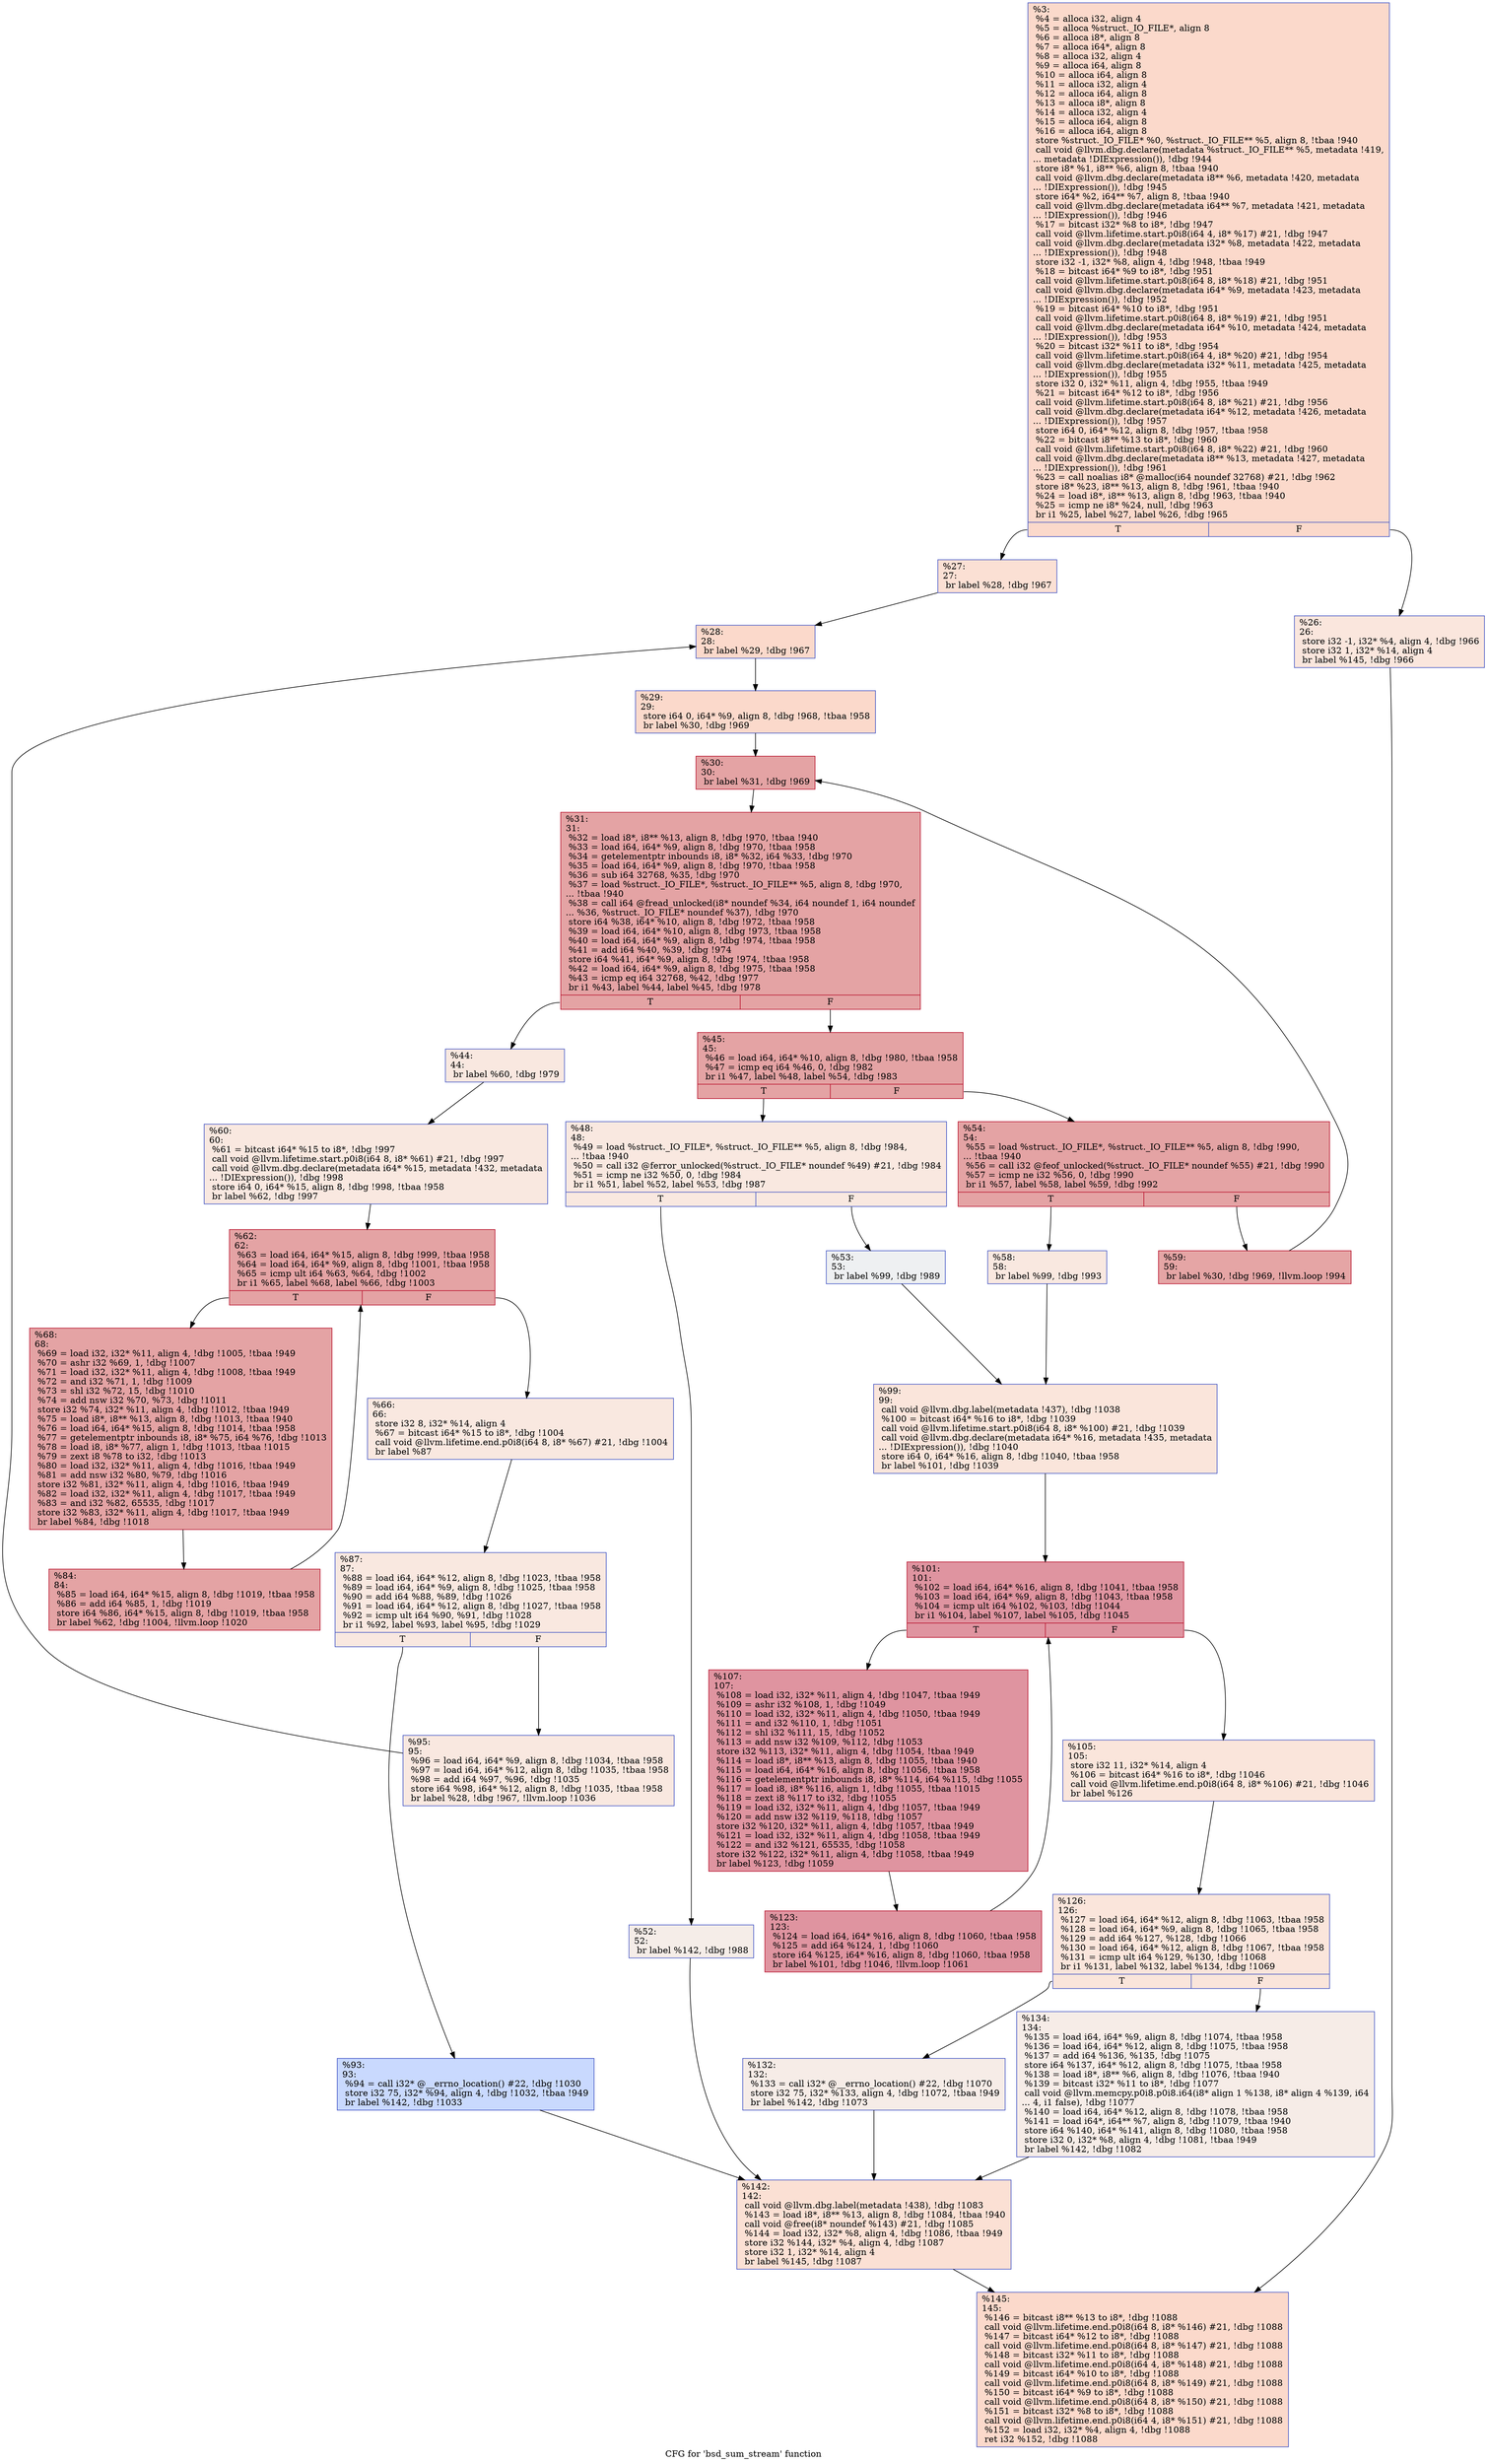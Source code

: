 digraph "CFG for 'bsd_sum_stream' function" {
	label="CFG for 'bsd_sum_stream' function";

	Node0x110e540 [shape=record,color="#3d50c3ff", style=filled, fillcolor="#f7a88970",label="{%3:\l  %4 = alloca i32, align 4\l  %5 = alloca %struct._IO_FILE*, align 8\l  %6 = alloca i8*, align 8\l  %7 = alloca i64*, align 8\l  %8 = alloca i32, align 4\l  %9 = alloca i64, align 8\l  %10 = alloca i64, align 8\l  %11 = alloca i32, align 4\l  %12 = alloca i64, align 8\l  %13 = alloca i8*, align 8\l  %14 = alloca i32, align 4\l  %15 = alloca i64, align 8\l  %16 = alloca i64, align 8\l  store %struct._IO_FILE* %0, %struct._IO_FILE** %5, align 8, !tbaa !940\l  call void @llvm.dbg.declare(metadata %struct._IO_FILE** %5, metadata !419,\l... metadata !DIExpression()), !dbg !944\l  store i8* %1, i8** %6, align 8, !tbaa !940\l  call void @llvm.dbg.declare(metadata i8** %6, metadata !420, metadata\l... !DIExpression()), !dbg !945\l  store i64* %2, i64** %7, align 8, !tbaa !940\l  call void @llvm.dbg.declare(metadata i64** %7, metadata !421, metadata\l... !DIExpression()), !dbg !946\l  %17 = bitcast i32* %8 to i8*, !dbg !947\l  call void @llvm.lifetime.start.p0i8(i64 4, i8* %17) #21, !dbg !947\l  call void @llvm.dbg.declare(metadata i32* %8, metadata !422, metadata\l... !DIExpression()), !dbg !948\l  store i32 -1, i32* %8, align 4, !dbg !948, !tbaa !949\l  %18 = bitcast i64* %9 to i8*, !dbg !951\l  call void @llvm.lifetime.start.p0i8(i64 8, i8* %18) #21, !dbg !951\l  call void @llvm.dbg.declare(metadata i64* %9, metadata !423, metadata\l... !DIExpression()), !dbg !952\l  %19 = bitcast i64* %10 to i8*, !dbg !951\l  call void @llvm.lifetime.start.p0i8(i64 8, i8* %19) #21, !dbg !951\l  call void @llvm.dbg.declare(metadata i64* %10, metadata !424, metadata\l... !DIExpression()), !dbg !953\l  %20 = bitcast i32* %11 to i8*, !dbg !954\l  call void @llvm.lifetime.start.p0i8(i64 4, i8* %20) #21, !dbg !954\l  call void @llvm.dbg.declare(metadata i32* %11, metadata !425, metadata\l... !DIExpression()), !dbg !955\l  store i32 0, i32* %11, align 4, !dbg !955, !tbaa !949\l  %21 = bitcast i64* %12 to i8*, !dbg !956\l  call void @llvm.lifetime.start.p0i8(i64 8, i8* %21) #21, !dbg !956\l  call void @llvm.dbg.declare(metadata i64* %12, metadata !426, metadata\l... !DIExpression()), !dbg !957\l  store i64 0, i64* %12, align 8, !dbg !957, !tbaa !958\l  %22 = bitcast i8** %13 to i8*, !dbg !960\l  call void @llvm.lifetime.start.p0i8(i64 8, i8* %22) #21, !dbg !960\l  call void @llvm.dbg.declare(metadata i8** %13, metadata !427, metadata\l... !DIExpression()), !dbg !961\l  %23 = call noalias i8* @malloc(i64 noundef 32768) #21, !dbg !962\l  store i8* %23, i8** %13, align 8, !dbg !961, !tbaa !940\l  %24 = load i8*, i8** %13, align 8, !dbg !963, !tbaa !940\l  %25 = icmp ne i8* %24, null, !dbg !963\l  br i1 %25, label %27, label %26, !dbg !965\l|{<s0>T|<s1>F}}"];
	Node0x110e540:s0 -> Node0x11495b0;
	Node0x110e540:s1 -> Node0x1149560;
	Node0x1149560 [shape=record,color="#3d50c3ff", style=filled, fillcolor="#f3c7b170",label="{%26:\l26:                                               \l  store i32 -1, i32* %4, align 4, !dbg !966\l  store i32 1, i32* %14, align 4\l  br label %145, !dbg !966\l}"];
	Node0x1149560 -> Node0x1149f10;
	Node0x11495b0 [shape=record,color="#3d50c3ff", style=filled, fillcolor="#f7b99e70",label="{%27:\l27:                                               \l  br label %28, !dbg !967\l}"];
	Node0x11495b0 -> Node0x1149600;
	Node0x1149600 [shape=record,color="#3d50c3ff", style=filled, fillcolor="#f7a88970",label="{%28:\l28:                                               \l  br label %29, !dbg !967\l}"];
	Node0x1149600 -> Node0x1149650;
	Node0x1149650 [shape=record,color="#3d50c3ff", style=filled, fillcolor="#f7a88970",label="{%29:\l29:                                               \l  store i64 0, i64* %9, align 8, !dbg !968, !tbaa !958\l  br label %30, !dbg !969\l}"];
	Node0x1149650 -> Node0x11496a0;
	Node0x11496a0 [shape=record,color="#b70d28ff", style=filled, fillcolor="#c32e3170",label="{%30:\l30:                                               \l  br label %31, !dbg !969\l}"];
	Node0x11496a0 -> Node0x11496f0;
	Node0x11496f0 [shape=record,color="#b70d28ff", style=filled, fillcolor="#c32e3170",label="{%31:\l31:                                               \l  %32 = load i8*, i8** %13, align 8, !dbg !970, !tbaa !940\l  %33 = load i64, i64* %9, align 8, !dbg !970, !tbaa !958\l  %34 = getelementptr inbounds i8, i8* %32, i64 %33, !dbg !970\l  %35 = load i64, i64* %9, align 8, !dbg !970, !tbaa !958\l  %36 = sub i64 32768, %35, !dbg !970\l  %37 = load %struct._IO_FILE*, %struct._IO_FILE** %5, align 8, !dbg !970,\l... !tbaa !940\l  %38 = call i64 @fread_unlocked(i8* noundef %34, i64 noundef 1, i64 noundef\l... %36, %struct._IO_FILE* noundef %37), !dbg !970\l  store i64 %38, i64* %10, align 8, !dbg !972, !tbaa !958\l  %39 = load i64, i64* %10, align 8, !dbg !973, !tbaa !958\l  %40 = load i64, i64* %9, align 8, !dbg !974, !tbaa !958\l  %41 = add i64 %40, %39, !dbg !974\l  store i64 %41, i64* %9, align 8, !dbg !974, !tbaa !958\l  %42 = load i64, i64* %9, align 8, !dbg !975, !tbaa !958\l  %43 = icmp eq i64 32768, %42, !dbg !977\l  br i1 %43, label %44, label %45, !dbg !978\l|{<s0>T|<s1>F}}"];
	Node0x11496f0:s0 -> Node0x1149740;
	Node0x11496f0:s1 -> Node0x1149790;
	Node0x1149740 [shape=record,color="#3d50c3ff", style=filled, fillcolor="#f1ccb870",label="{%44:\l44:                                               \l  br label %60, !dbg !979\l}"];
	Node0x1149740 -> Node0x11499c0;
	Node0x1149790 [shape=record,color="#b70d28ff", style=filled, fillcolor="#c32e3170",label="{%45:\l45:                                               \l  %46 = load i64, i64* %10, align 8, !dbg !980, !tbaa !958\l  %47 = icmp eq i64 %46, 0, !dbg !982\l  br i1 %47, label %48, label %54, !dbg !983\l|{<s0>T|<s1>F}}"];
	Node0x1149790:s0 -> Node0x11497e0;
	Node0x1149790:s1 -> Node0x11498d0;
	Node0x11497e0 [shape=record,color="#3d50c3ff", style=filled, fillcolor="#f1ccb870",label="{%48:\l48:                                               \l  %49 = load %struct._IO_FILE*, %struct._IO_FILE** %5, align 8, !dbg !984,\l... !tbaa !940\l  %50 = call i32 @ferror_unlocked(%struct._IO_FILE* noundef %49) #21, !dbg !984\l  %51 = icmp ne i32 %50, 0, !dbg !984\l  br i1 %51, label %52, label %53, !dbg !987\l|{<s0>T|<s1>F}}"];
	Node0x11497e0:s0 -> Node0x1149830;
	Node0x11497e0:s1 -> Node0x1149880;
	Node0x1149830 [shape=record,color="#3d50c3ff", style=filled, fillcolor="#e8d6cc70",label="{%52:\l52:                                               \l  br label %142, !dbg !988\l}"];
	Node0x1149830 -> Node0x1149ec0;
	Node0x1149880 [shape=record,color="#3d50c3ff", style=filled, fillcolor="#d9dce170",label="{%53:\l53:                                               \l  br label %99, !dbg !989\l}"];
	Node0x1149880 -> Node0x1149c40;
	Node0x11498d0 [shape=record,color="#b70d28ff", style=filled, fillcolor="#c32e3170",label="{%54:\l54:                                               \l  %55 = load %struct._IO_FILE*, %struct._IO_FILE** %5, align 8, !dbg !990,\l... !tbaa !940\l  %56 = call i32 @feof_unlocked(%struct._IO_FILE* noundef %55) #21, !dbg !990\l  %57 = icmp ne i32 %56, 0, !dbg !990\l  br i1 %57, label %58, label %59, !dbg !992\l|{<s0>T|<s1>F}}"];
	Node0x11498d0:s0 -> Node0x1149920;
	Node0x11498d0:s1 -> Node0x1149970;
	Node0x1149920 [shape=record,color="#3d50c3ff", style=filled, fillcolor="#f1ccb870",label="{%58:\l58:                                               \l  br label %99, !dbg !993\l}"];
	Node0x1149920 -> Node0x1149c40;
	Node0x1149970 [shape=record,color="#b70d28ff", style=filled, fillcolor="#c5333470",label="{%59:\l59:                                               \l  br label %30, !dbg !969, !llvm.loop !994\l}"];
	Node0x1149970 -> Node0x11496a0;
	Node0x11499c0 [shape=record,color="#3d50c3ff", style=filled, fillcolor="#f1ccb870",label="{%60:\l60:                                               \l  %61 = bitcast i64* %15 to i8*, !dbg !997\l  call void @llvm.lifetime.start.p0i8(i64 8, i8* %61) #21, !dbg !997\l  call void @llvm.dbg.declare(metadata i64* %15, metadata !432, metadata\l... !DIExpression()), !dbg !998\l  store i64 0, i64* %15, align 8, !dbg !998, !tbaa !958\l  br label %62, !dbg !997\l}"];
	Node0x11499c0 -> Node0x1149a10;
	Node0x1149a10 [shape=record,color="#b70d28ff", style=filled, fillcolor="#c32e3170",label="{%62:\l62:                                               \l  %63 = load i64, i64* %15, align 8, !dbg !999, !tbaa !958\l  %64 = load i64, i64* %9, align 8, !dbg !1001, !tbaa !958\l  %65 = icmp ult i64 %63, %64, !dbg !1002\l  br i1 %65, label %68, label %66, !dbg !1003\l|{<s0>T|<s1>F}}"];
	Node0x1149a10:s0 -> Node0x1149ab0;
	Node0x1149a10:s1 -> Node0x1149a60;
	Node0x1149a60 [shape=record,color="#3d50c3ff", style=filled, fillcolor="#f1ccb870",label="{%66:\l66:                                               \l  store i32 8, i32* %14, align 4\l  %67 = bitcast i64* %15 to i8*, !dbg !1004\l  call void @llvm.lifetime.end.p0i8(i64 8, i8* %67) #21, !dbg !1004\l  br label %87\l}"];
	Node0x1149a60 -> Node0x1149b50;
	Node0x1149ab0 [shape=record,color="#b70d28ff", style=filled, fillcolor="#c32e3170",label="{%68:\l68:                                               \l  %69 = load i32, i32* %11, align 4, !dbg !1005, !tbaa !949\l  %70 = ashr i32 %69, 1, !dbg !1007\l  %71 = load i32, i32* %11, align 4, !dbg !1008, !tbaa !949\l  %72 = and i32 %71, 1, !dbg !1009\l  %73 = shl i32 %72, 15, !dbg !1010\l  %74 = add nsw i32 %70, %73, !dbg !1011\l  store i32 %74, i32* %11, align 4, !dbg !1012, !tbaa !949\l  %75 = load i8*, i8** %13, align 8, !dbg !1013, !tbaa !940\l  %76 = load i64, i64* %15, align 8, !dbg !1014, !tbaa !958\l  %77 = getelementptr inbounds i8, i8* %75, i64 %76, !dbg !1013\l  %78 = load i8, i8* %77, align 1, !dbg !1013, !tbaa !1015\l  %79 = zext i8 %78 to i32, !dbg !1013\l  %80 = load i32, i32* %11, align 4, !dbg !1016, !tbaa !949\l  %81 = add nsw i32 %80, %79, !dbg !1016\l  store i32 %81, i32* %11, align 4, !dbg !1016, !tbaa !949\l  %82 = load i32, i32* %11, align 4, !dbg !1017, !tbaa !949\l  %83 = and i32 %82, 65535, !dbg !1017\l  store i32 %83, i32* %11, align 4, !dbg !1017, !tbaa !949\l  br label %84, !dbg !1018\l}"];
	Node0x1149ab0 -> Node0x1149b00;
	Node0x1149b00 [shape=record,color="#b70d28ff", style=filled, fillcolor="#c32e3170",label="{%84:\l84:                                               \l  %85 = load i64, i64* %15, align 8, !dbg !1019, !tbaa !958\l  %86 = add i64 %85, 1, !dbg !1019\l  store i64 %86, i64* %15, align 8, !dbg !1019, !tbaa !958\l  br label %62, !dbg !1004, !llvm.loop !1020\l}"];
	Node0x1149b00 -> Node0x1149a10;
	Node0x1149b50 [shape=record,color="#3d50c3ff", style=filled, fillcolor="#f1ccb870",label="{%87:\l87:                                               \l  %88 = load i64, i64* %12, align 8, !dbg !1023, !tbaa !958\l  %89 = load i64, i64* %9, align 8, !dbg !1025, !tbaa !958\l  %90 = add i64 %88, %89, !dbg !1026\l  %91 = load i64, i64* %12, align 8, !dbg !1027, !tbaa !958\l  %92 = icmp ult i64 %90, %91, !dbg !1028\l  br i1 %92, label %93, label %95, !dbg !1029\l|{<s0>T|<s1>F}}"];
	Node0x1149b50:s0 -> Node0x1149ba0;
	Node0x1149b50:s1 -> Node0x1149bf0;
	Node0x1149ba0 [shape=record,color="#3d50c3ff", style=filled, fillcolor="#85a8fc70",label="{%93:\l93:                                               \l  %94 = call i32* @__errno_location() #22, !dbg !1030\l  store i32 75, i32* %94, align 4, !dbg !1032, !tbaa !949\l  br label %142, !dbg !1033\l}"];
	Node0x1149ba0 -> Node0x1149ec0;
	Node0x1149bf0 [shape=record,color="#3d50c3ff", style=filled, fillcolor="#f1ccb870",label="{%95:\l95:                                               \l  %96 = load i64, i64* %9, align 8, !dbg !1034, !tbaa !958\l  %97 = load i64, i64* %12, align 8, !dbg !1035, !tbaa !958\l  %98 = add i64 %97, %96, !dbg !1035\l  store i64 %98, i64* %12, align 8, !dbg !1035, !tbaa !958\l  br label %28, !dbg !967, !llvm.loop !1036\l}"];
	Node0x1149bf0 -> Node0x1149600;
	Node0x1149c40 [shape=record,color="#3d50c3ff", style=filled, fillcolor="#f4c5ad70",label="{%99:\l99:                                               \l  call void @llvm.dbg.label(metadata !437), !dbg !1038\l  %100 = bitcast i64* %16 to i8*, !dbg !1039\l  call void @llvm.lifetime.start.p0i8(i64 8, i8* %100) #21, !dbg !1039\l  call void @llvm.dbg.declare(metadata i64* %16, metadata !435, metadata\l... !DIExpression()), !dbg !1040\l  store i64 0, i64* %16, align 8, !dbg !1040, !tbaa !958\l  br label %101, !dbg !1039\l}"];
	Node0x1149c40 -> Node0x1149c90;
	Node0x1149c90 [shape=record,color="#b70d28ff", style=filled, fillcolor="#b70d2870",label="{%101:\l101:                                              \l  %102 = load i64, i64* %16, align 8, !dbg !1041, !tbaa !958\l  %103 = load i64, i64* %9, align 8, !dbg !1043, !tbaa !958\l  %104 = icmp ult i64 %102, %103, !dbg !1044\l  br i1 %104, label %107, label %105, !dbg !1045\l|{<s0>T|<s1>F}}"];
	Node0x1149c90:s0 -> Node0x1149d30;
	Node0x1149c90:s1 -> Node0x1149ce0;
	Node0x1149ce0 [shape=record,color="#3d50c3ff", style=filled, fillcolor="#f4c5ad70",label="{%105:\l105:                                              \l  store i32 11, i32* %14, align 4\l  %106 = bitcast i64* %16 to i8*, !dbg !1046\l  call void @llvm.lifetime.end.p0i8(i64 8, i8* %106) #21, !dbg !1046\l  br label %126\l}"];
	Node0x1149ce0 -> Node0x1149dd0;
	Node0x1149d30 [shape=record,color="#b70d28ff", style=filled, fillcolor="#b70d2870",label="{%107:\l107:                                              \l  %108 = load i32, i32* %11, align 4, !dbg !1047, !tbaa !949\l  %109 = ashr i32 %108, 1, !dbg !1049\l  %110 = load i32, i32* %11, align 4, !dbg !1050, !tbaa !949\l  %111 = and i32 %110, 1, !dbg !1051\l  %112 = shl i32 %111, 15, !dbg !1052\l  %113 = add nsw i32 %109, %112, !dbg !1053\l  store i32 %113, i32* %11, align 4, !dbg !1054, !tbaa !949\l  %114 = load i8*, i8** %13, align 8, !dbg !1055, !tbaa !940\l  %115 = load i64, i64* %16, align 8, !dbg !1056, !tbaa !958\l  %116 = getelementptr inbounds i8, i8* %114, i64 %115, !dbg !1055\l  %117 = load i8, i8* %116, align 1, !dbg !1055, !tbaa !1015\l  %118 = zext i8 %117 to i32, !dbg !1055\l  %119 = load i32, i32* %11, align 4, !dbg !1057, !tbaa !949\l  %120 = add nsw i32 %119, %118, !dbg !1057\l  store i32 %120, i32* %11, align 4, !dbg !1057, !tbaa !949\l  %121 = load i32, i32* %11, align 4, !dbg !1058, !tbaa !949\l  %122 = and i32 %121, 65535, !dbg !1058\l  store i32 %122, i32* %11, align 4, !dbg !1058, !tbaa !949\l  br label %123, !dbg !1059\l}"];
	Node0x1149d30 -> Node0x1149d80;
	Node0x1149d80 [shape=record,color="#b70d28ff", style=filled, fillcolor="#b70d2870",label="{%123:\l123:                                              \l  %124 = load i64, i64* %16, align 8, !dbg !1060, !tbaa !958\l  %125 = add i64 %124, 1, !dbg !1060\l  store i64 %125, i64* %16, align 8, !dbg !1060, !tbaa !958\l  br label %101, !dbg !1046, !llvm.loop !1061\l}"];
	Node0x1149d80 -> Node0x1149c90;
	Node0x1149dd0 [shape=record,color="#3d50c3ff", style=filled, fillcolor="#f4c5ad70",label="{%126:\l126:                                              \l  %127 = load i64, i64* %12, align 8, !dbg !1063, !tbaa !958\l  %128 = load i64, i64* %9, align 8, !dbg !1065, !tbaa !958\l  %129 = add i64 %127, %128, !dbg !1066\l  %130 = load i64, i64* %12, align 8, !dbg !1067, !tbaa !958\l  %131 = icmp ult i64 %129, %130, !dbg !1068\l  br i1 %131, label %132, label %134, !dbg !1069\l|{<s0>T|<s1>F}}"];
	Node0x1149dd0:s0 -> Node0x1149e20;
	Node0x1149dd0:s1 -> Node0x1149e70;
	Node0x1149e20 [shape=record,color="#3d50c3ff", style=filled, fillcolor="#ead5c970",label="{%132:\l132:                                              \l  %133 = call i32* @__errno_location() #22, !dbg !1070\l  store i32 75, i32* %133, align 4, !dbg !1072, !tbaa !949\l  br label %142, !dbg !1073\l}"];
	Node0x1149e20 -> Node0x1149ec0;
	Node0x1149e70 [shape=record,color="#3d50c3ff", style=filled, fillcolor="#ead5c970",label="{%134:\l134:                                              \l  %135 = load i64, i64* %9, align 8, !dbg !1074, !tbaa !958\l  %136 = load i64, i64* %12, align 8, !dbg !1075, !tbaa !958\l  %137 = add i64 %136, %135, !dbg !1075\l  store i64 %137, i64* %12, align 8, !dbg !1075, !tbaa !958\l  %138 = load i8*, i8** %6, align 8, !dbg !1076, !tbaa !940\l  %139 = bitcast i32* %11 to i8*, !dbg !1077\l  call void @llvm.memcpy.p0i8.p0i8.i64(i8* align 1 %138, i8* align 4 %139, i64\l... 4, i1 false), !dbg !1077\l  %140 = load i64, i64* %12, align 8, !dbg !1078, !tbaa !958\l  %141 = load i64*, i64** %7, align 8, !dbg !1079, !tbaa !940\l  store i64 %140, i64* %141, align 8, !dbg !1080, !tbaa !958\l  store i32 0, i32* %8, align 4, !dbg !1081, !tbaa !949\l  br label %142, !dbg !1082\l}"];
	Node0x1149e70 -> Node0x1149ec0;
	Node0x1149ec0 [shape=record,color="#3d50c3ff", style=filled, fillcolor="#f7b99e70",label="{%142:\l142:                                              \l  call void @llvm.dbg.label(metadata !438), !dbg !1083\l  %143 = load i8*, i8** %13, align 8, !dbg !1084, !tbaa !940\l  call void @free(i8* noundef %143) #21, !dbg !1085\l  %144 = load i32, i32* %8, align 4, !dbg !1086, !tbaa !949\l  store i32 %144, i32* %4, align 4, !dbg !1087\l  store i32 1, i32* %14, align 4\l  br label %145, !dbg !1087\l}"];
	Node0x1149ec0 -> Node0x1149f10;
	Node0x1149f10 [shape=record,color="#3d50c3ff", style=filled, fillcolor="#f7a88970",label="{%145:\l145:                                              \l  %146 = bitcast i8** %13 to i8*, !dbg !1088\l  call void @llvm.lifetime.end.p0i8(i64 8, i8* %146) #21, !dbg !1088\l  %147 = bitcast i64* %12 to i8*, !dbg !1088\l  call void @llvm.lifetime.end.p0i8(i64 8, i8* %147) #21, !dbg !1088\l  %148 = bitcast i32* %11 to i8*, !dbg !1088\l  call void @llvm.lifetime.end.p0i8(i64 4, i8* %148) #21, !dbg !1088\l  %149 = bitcast i64* %10 to i8*, !dbg !1088\l  call void @llvm.lifetime.end.p0i8(i64 8, i8* %149) #21, !dbg !1088\l  %150 = bitcast i64* %9 to i8*, !dbg !1088\l  call void @llvm.lifetime.end.p0i8(i64 8, i8* %150) #21, !dbg !1088\l  %151 = bitcast i32* %8 to i8*, !dbg !1088\l  call void @llvm.lifetime.end.p0i8(i64 4, i8* %151) #21, !dbg !1088\l  %152 = load i32, i32* %4, align 4, !dbg !1088\l  ret i32 %152, !dbg !1088\l}"];
}
